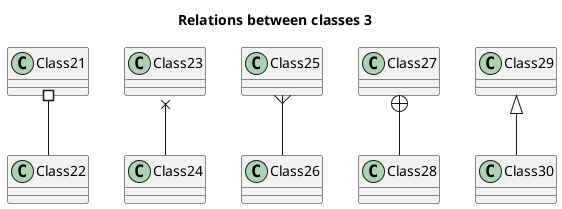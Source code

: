 @startuml Relations3
title Relations between classes 3
Class21 #-- Class22
Class23 x-- Class24
Class25 }-- Class26
Class27 +-- Class28
Class29 ^-- Class30
@enduml
